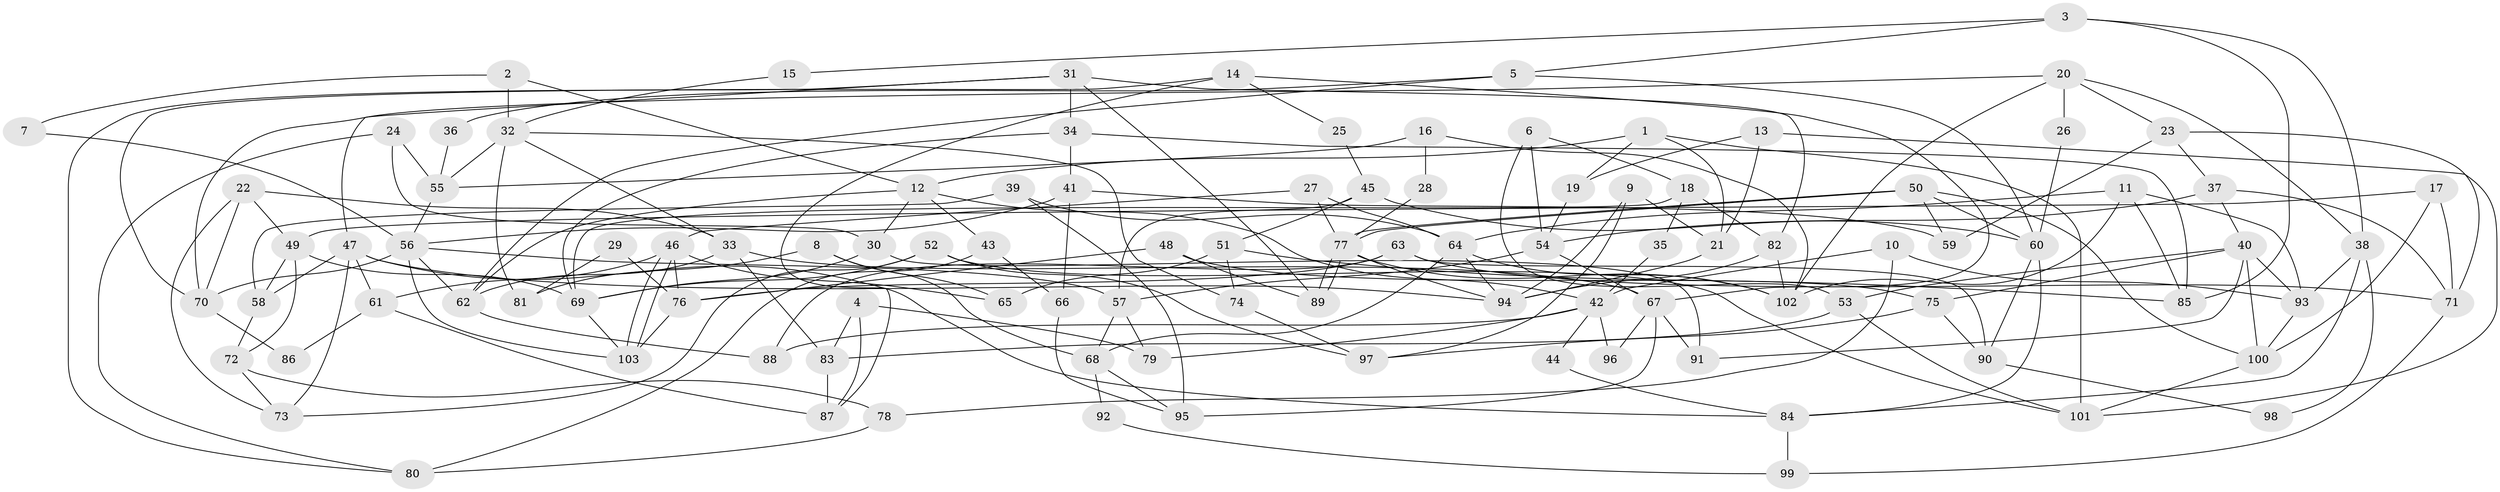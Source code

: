 // Generated by graph-tools (version 1.1) at 2025/50/03/09/25 03:50:05]
// undirected, 103 vertices, 206 edges
graph export_dot {
graph [start="1"]
  node [color=gray90,style=filled];
  1;
  2;
  3;
  4;
  5;
  6;
  7;
  8;
  9;
  10;
  11;
  12;
  13;
  14;
  15;
  16;
  17;
  18;
  19;
  20;
  21;
  22;
  23;
  24;
  25;
  26;
  27;
  28;
  29;
  30;
  31;
  32;
  33;
  34;
  35;
  36;
  37;
  38;
  39;
  40;
  41;
  42;
  43;
  44;
  45;
  46;
  47;
  48;
  49;
  50;
  51;
  52;
  53;
  54;
  55;
  56;
  57;
  58;
  59;
  60;
  61;
  62;
  63;
  64;
  65;
  66;
  67;
  68;
  69;
  70;
  71;
  72;
  73;
  74;
  75;
  76;
  77;
  78;
  79;
  80;
  81;
  82;
  83;
  84;
  85;
  86;
  87;
  88;
  89;
  90;
  91;
  92;
  93;
  94;
  95;
  96;
  97;
  98;
  99;
  100;
  101;
  102;
  103;
  1 -- 12;
  1 -- 19;
  1 -- 21;
  1 -- 101;
  2 -- 12;
  2 -- 32;
  2 -- 7;
  3 -- 5;
  3 -- 38;
  3 -- 15;
  3 -- 85;
  4 -- 87;
  4 -- 79;
  4 -- 83;
  5 -- 60;
  5 -- 62;
  5 -- 36;
  6 -- 54;
  6 -- 53;
  6 -- 18;
  7 -- 56;
  8 -- 65;
  8 -- 68;
  8 -- 81;
  9 -- 21;
  9 -- 97;
  9 -- 94;
  10 -- 78;
  10 -- 93;
  10 -- 42;
  11 -- 85;
  11 -- 102;
  11 -- 64;
  11 -- 93;
  12 -- 30;
  12 -- 62;
  12 -- 42;
  12 -- 43;
  13 -- 21;
  13 -- 101;
  13 -- 19;
  14 -- 67;
  14 -- 70;
  14 -- 25;
  14 -- 87;
  15 -- 32;
  16 -- 102;
  16 -- 55;
  16 -- 28;
  17 -- 100;
  17 -- 71;
  17 -- 49;
  18 -- 82;
  18 -- 35;
  18 -- 69;
  19 -- 54;
  20 -- 102;
  20 -- 38;
  20 -- 23;
  20 -- 26;
  20 -- 70;
  21 -- 94;
  22 -- 49;
  22 -- 73;
  22 -- 33;
  22 -- 70;
  23 -- 37;
  23 -- 59;
  23 -- 71;
  24 -- 30;
  24 -- 80;
  24 -- 55;
  25 -- 45;
  26 -- 60;
  27 -- 77;
  27 -- 64;
  27 -- 46;
  28 -- 77;
  29 -- 76;
  29 -- 81;
  30 -- 91;
  30 -- 69;
  31 -- 82;
  31 -- 47;
  31 -- 34;
  31 -- 80;
  31 -- 89;
  32 -- 55;
  32 -- 33;
  32 -- 74;
  32 -- 81;
  33 -- 62;
  33 -- 67;
  33 -- 83;
  34 -- 69;
  34 -- 41;
  34 -- 85;
  35 -- 42;
  36 -- 55;
  37 -- 54;
  37 -- 40;
  37 -- 71;
  38 -- 84;
  38 -- 93;
  38 -- 98;
  39 -- 64;
  39 -- 58;
  39 -- 95;
  40 -- 100;
  40 -- 53;
  40 -- 75;
  40 -- 91;
  40 -- 93;
  41 -- 56;
  41 -- 59;
  41 -- 66;
  42 -- 44;
  42 -- 79;
  42 -- 88;
  42 -- 96;
  43 -- 66;
  43 -- 80;
  44 -- 84;
  45 -- 51;
  45 -- 60;
  45 -- 57;
  46 -- 103;
  46 -- 103;
  46 -- 61;
  46 -- 65;
  46 -- 76;
  47 -- 94;
  47 -- 61;
  47 -- 58;
  47 -- 73;
  47 -- 84;
  48 -- 89;
  48 -- 76;
  48 -- 75;
  49 -- 72;
  49 -- 58;
  49 -- 69;
  50 -- 77;
  50 -- 77;
  50 -- 59;
  50 -- 60;
  50 -- 100;
  51 -- 74;
  51 -- 85;
  51 -- 65;
  52 -- 69;
  52 -- 101;
  52 -- 73;
  52 -- 97;
  53 -- 101;
  53 -- 83;
  54 -- 67;
  54 -- 57;
  55 -- 56;
  56 -- 103;
  56 -- 70;
  56 -- 57;
  56 -- 62;
  57 -- 68;
  57 -- 79;
  58 -- 72;
  60 -- 90;
  60 -- 84;
  61 -- 87;
  61 -- 86;
  62 -- 88;
  63 -- 76;
  63 -- 71;
  63 -- 88;
  63 -- 90;
  64 -- 94;
  64 -- 68;
  64 -- 102;
  66 -- 95;
  67 -- 95;
  67 -- 91;
  67 -- 96;
  68 -- 92;
  68 -- 95;
  69 -- 103;
  70 -- 86;
  71 -- 99;
  72 -- 73;
  72 -- 78;
  74 -- 97;
  75 -- 90;
  75 -- 97;
  76 -- 103;
  77 -- 89;
  77 -- 89;
  77 -- 94;
  77 -- 102;
  78 -- 80;
  82 -- 94;
  82 -- 102;
  83 -- 87;
  84 -- 99;
  90 -- 98;
  92 -- 99;
  93 -- 100;
  100 -- 101;
}
